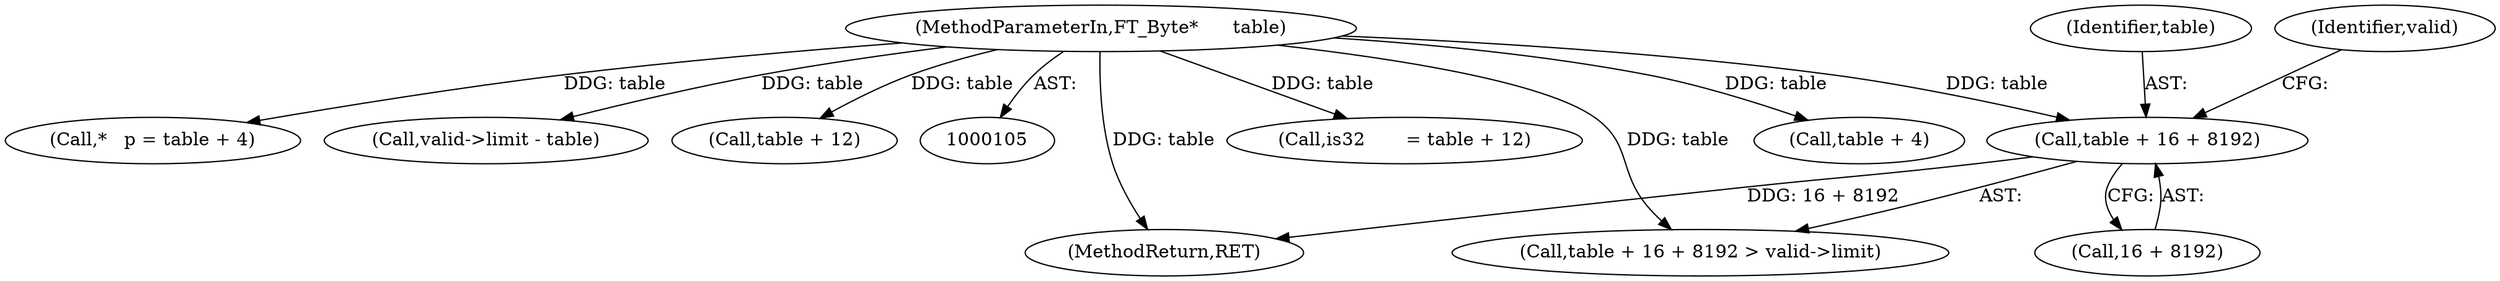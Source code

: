 digraph "0_savannah_602040b1112c9f94d68e200be59ea7ac3d104565@pointer" {
"1000120" [label="(Call,table + 16 + 8192)"];
"1000106" [label="(MethodParameterIn,FT_Byte*      table)"];
"1000150" [label="(Call,is32       = table + 12)"];
"1000112" [label="(Call,table + 4)"];
"1000126" [label="(Identifier,valid)"];
"1000122" [label="(Call,16 + 8192)"];
"1000110" [label="(Call,*   p = table + 4)"];
"1000335" [label="(MethodReturn,RET)"];
"1000139" [label="(Call,valid->limit - table)"];
"1000121" [label="(Identifier,table)"];
"1000106" [label="(MethodParameterIn,FT_Byte*      table)"];
"1000152" [label="(Call,table + 12)"];
"1000119" [label="(Call,table + 16 + 8192 > valid->limit)"];
"1000120" [label="(Call,table + 16 + 8192)"];
"1000120" -> "1000119"  [label="AST: "];
"1000120" -> "1000122"  [label="CFG: "];
"1000121" -> "1000120"  [label="AST: "];
"1000122" -> "1000120"  [label="AST: "];
"1000126" -> "1000120"  [label="CFG: "];
"1000120" -> "1000335"  [label="DDG: 16 + 8192"];
"1000106" -> "1000120"  [label="DDG: table"];
"1000106" -> "1000105"  [label="AST: "];
"1000106" -> "1000335"  [label="DDG: table"];
"1000106" -> "1000110"  [label="DDG: table"];
"1000106" -> "1000112"  [label="DDG: table"];
"1000106" -> "1000119"  [label="DDG: table"];
"1000106" -> "1000139"  [label="DDG: table"];
"1000106" -> "1000150"  [label="DDG: table"];
"1000106" -> "1000152"  [label="DDG: table"];
}
